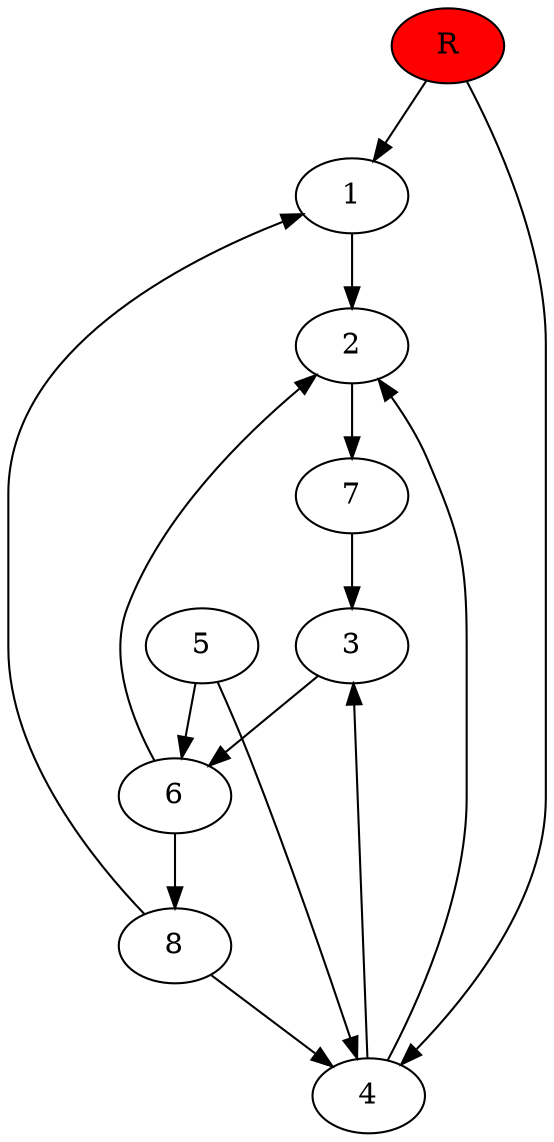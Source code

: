 digraph prb23635 {
	1
	2
	3
	4
	5
	6
	7
	8
	R [fillcolor="#ff0000" style=filled]
	1 -> 2
	2 -> 7
	3 -> 6
	4 -> 2
	4 -> 3
	5 -> 4
	5 -> 6
	6 -> 2
	6 -> 8
	7 -> 3
	8 -> 1
	8 -> 4
	R -> 1
	R -> 4
}

